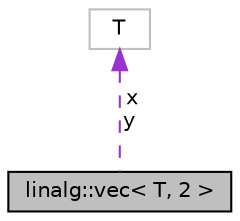 digraph "linalg::vec&lt; T, 2 &gt;"
{
  edge [fontname="Helvetica",fontsize="10",labelfontname="Helvetica",labelfontsize="10"];
  node [fontname="Helvetica",fontsize="10",shape=record];
  Node1 [label="linalg::vec\< T, 2 \>",height=0.2,width=0.4,color="black", fillcolor="grey75", style="filled", fontcolor="black"];
  Node2 -> Node1 [dir="back",color="darkorchid3",fontsize="10",style="dashed",label=" x\ny" ,fontname="Helvetica"];
  Node2 [label="T",height=0.2,width=0.4,color="grey75", fillcolor="white", style="filled"];
}
